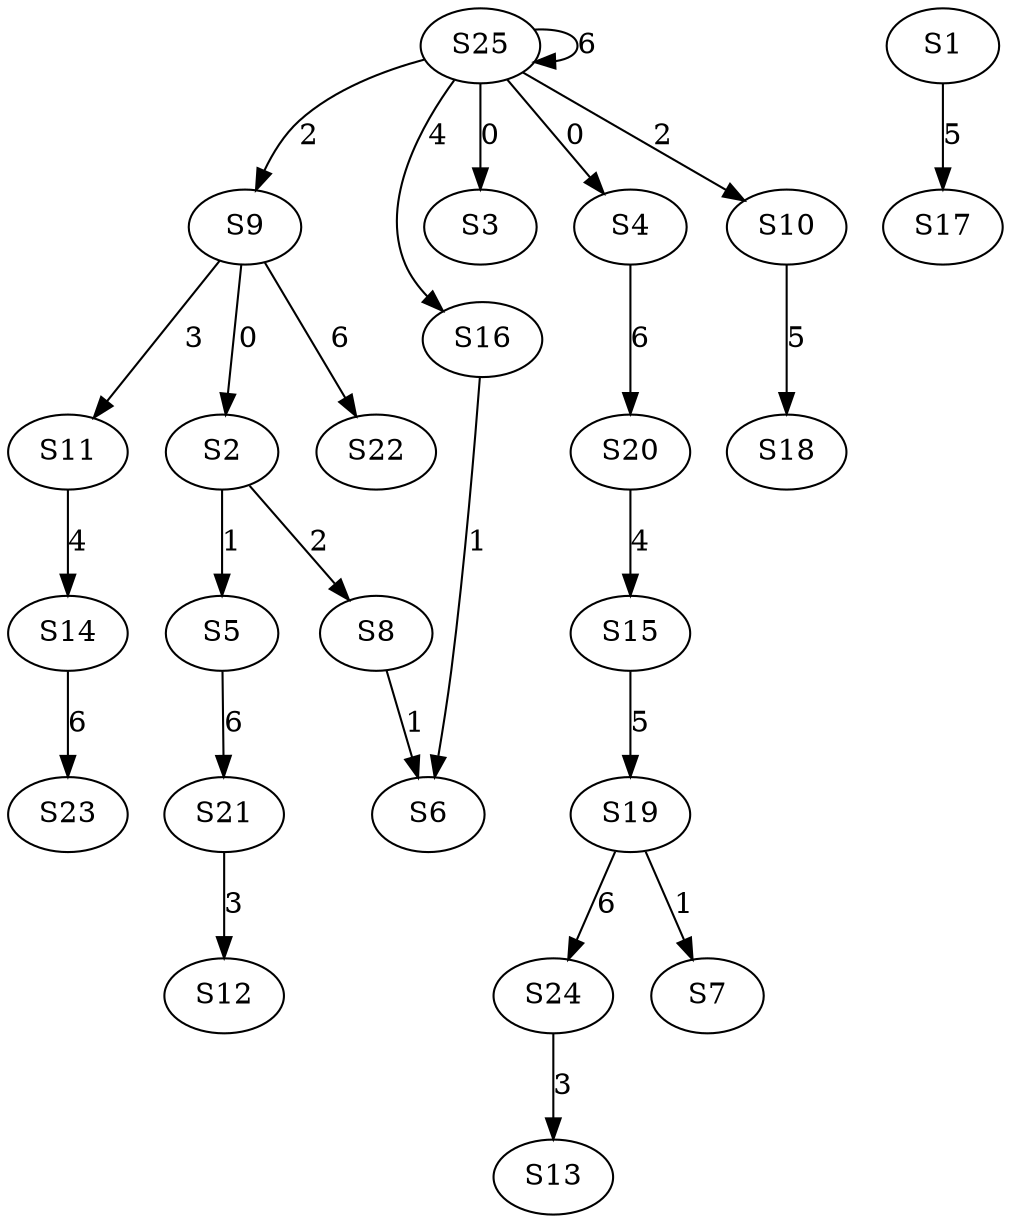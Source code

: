 strict digraph {
	S9 -> S2 [ label = 0 ];
	S25 -> S3 [ label = 0 ];
	S25 -> S4 [ label = 0 ];
	S2 -> S5 [ label = 1 ];
	S16 -> S6 [ label = 1 ];
	S19 -> S7 [ label = 1 ];
	S2 -> S8 [ label = 2 ];
	S25 -> S9 [ label = 2 ];
	S25 -> S10 [ label = 2 ];
	S9 -> S11 [ label = 3 ];
	S21 -> S12 [ label = 3 ];
	S24 -> S13 [ label = 3 ];
	S11 -> S14 [ label = 4 ];
	S20 -> S15 [ label = 4 ];
	S25 -> S16 [ label = 4 ];
	S1 -> S17 [ label = 5 ];
	S10 -> S18 [ label = 5 ];
	S15 -> S19 [ label = 5 ];
	S4 -> S20 [ label = 6 ];
	S5 -> S21 [ label = 6 ];
	S9 -> S22 [ label = 6 ];
	S14 -> S23 [ label = 6 ];
	S19 -> S24 [ label = 6 ];
	S25 -> S25 [ label = 6 ];
	S8 -> S6 [ label = 1 ];
}